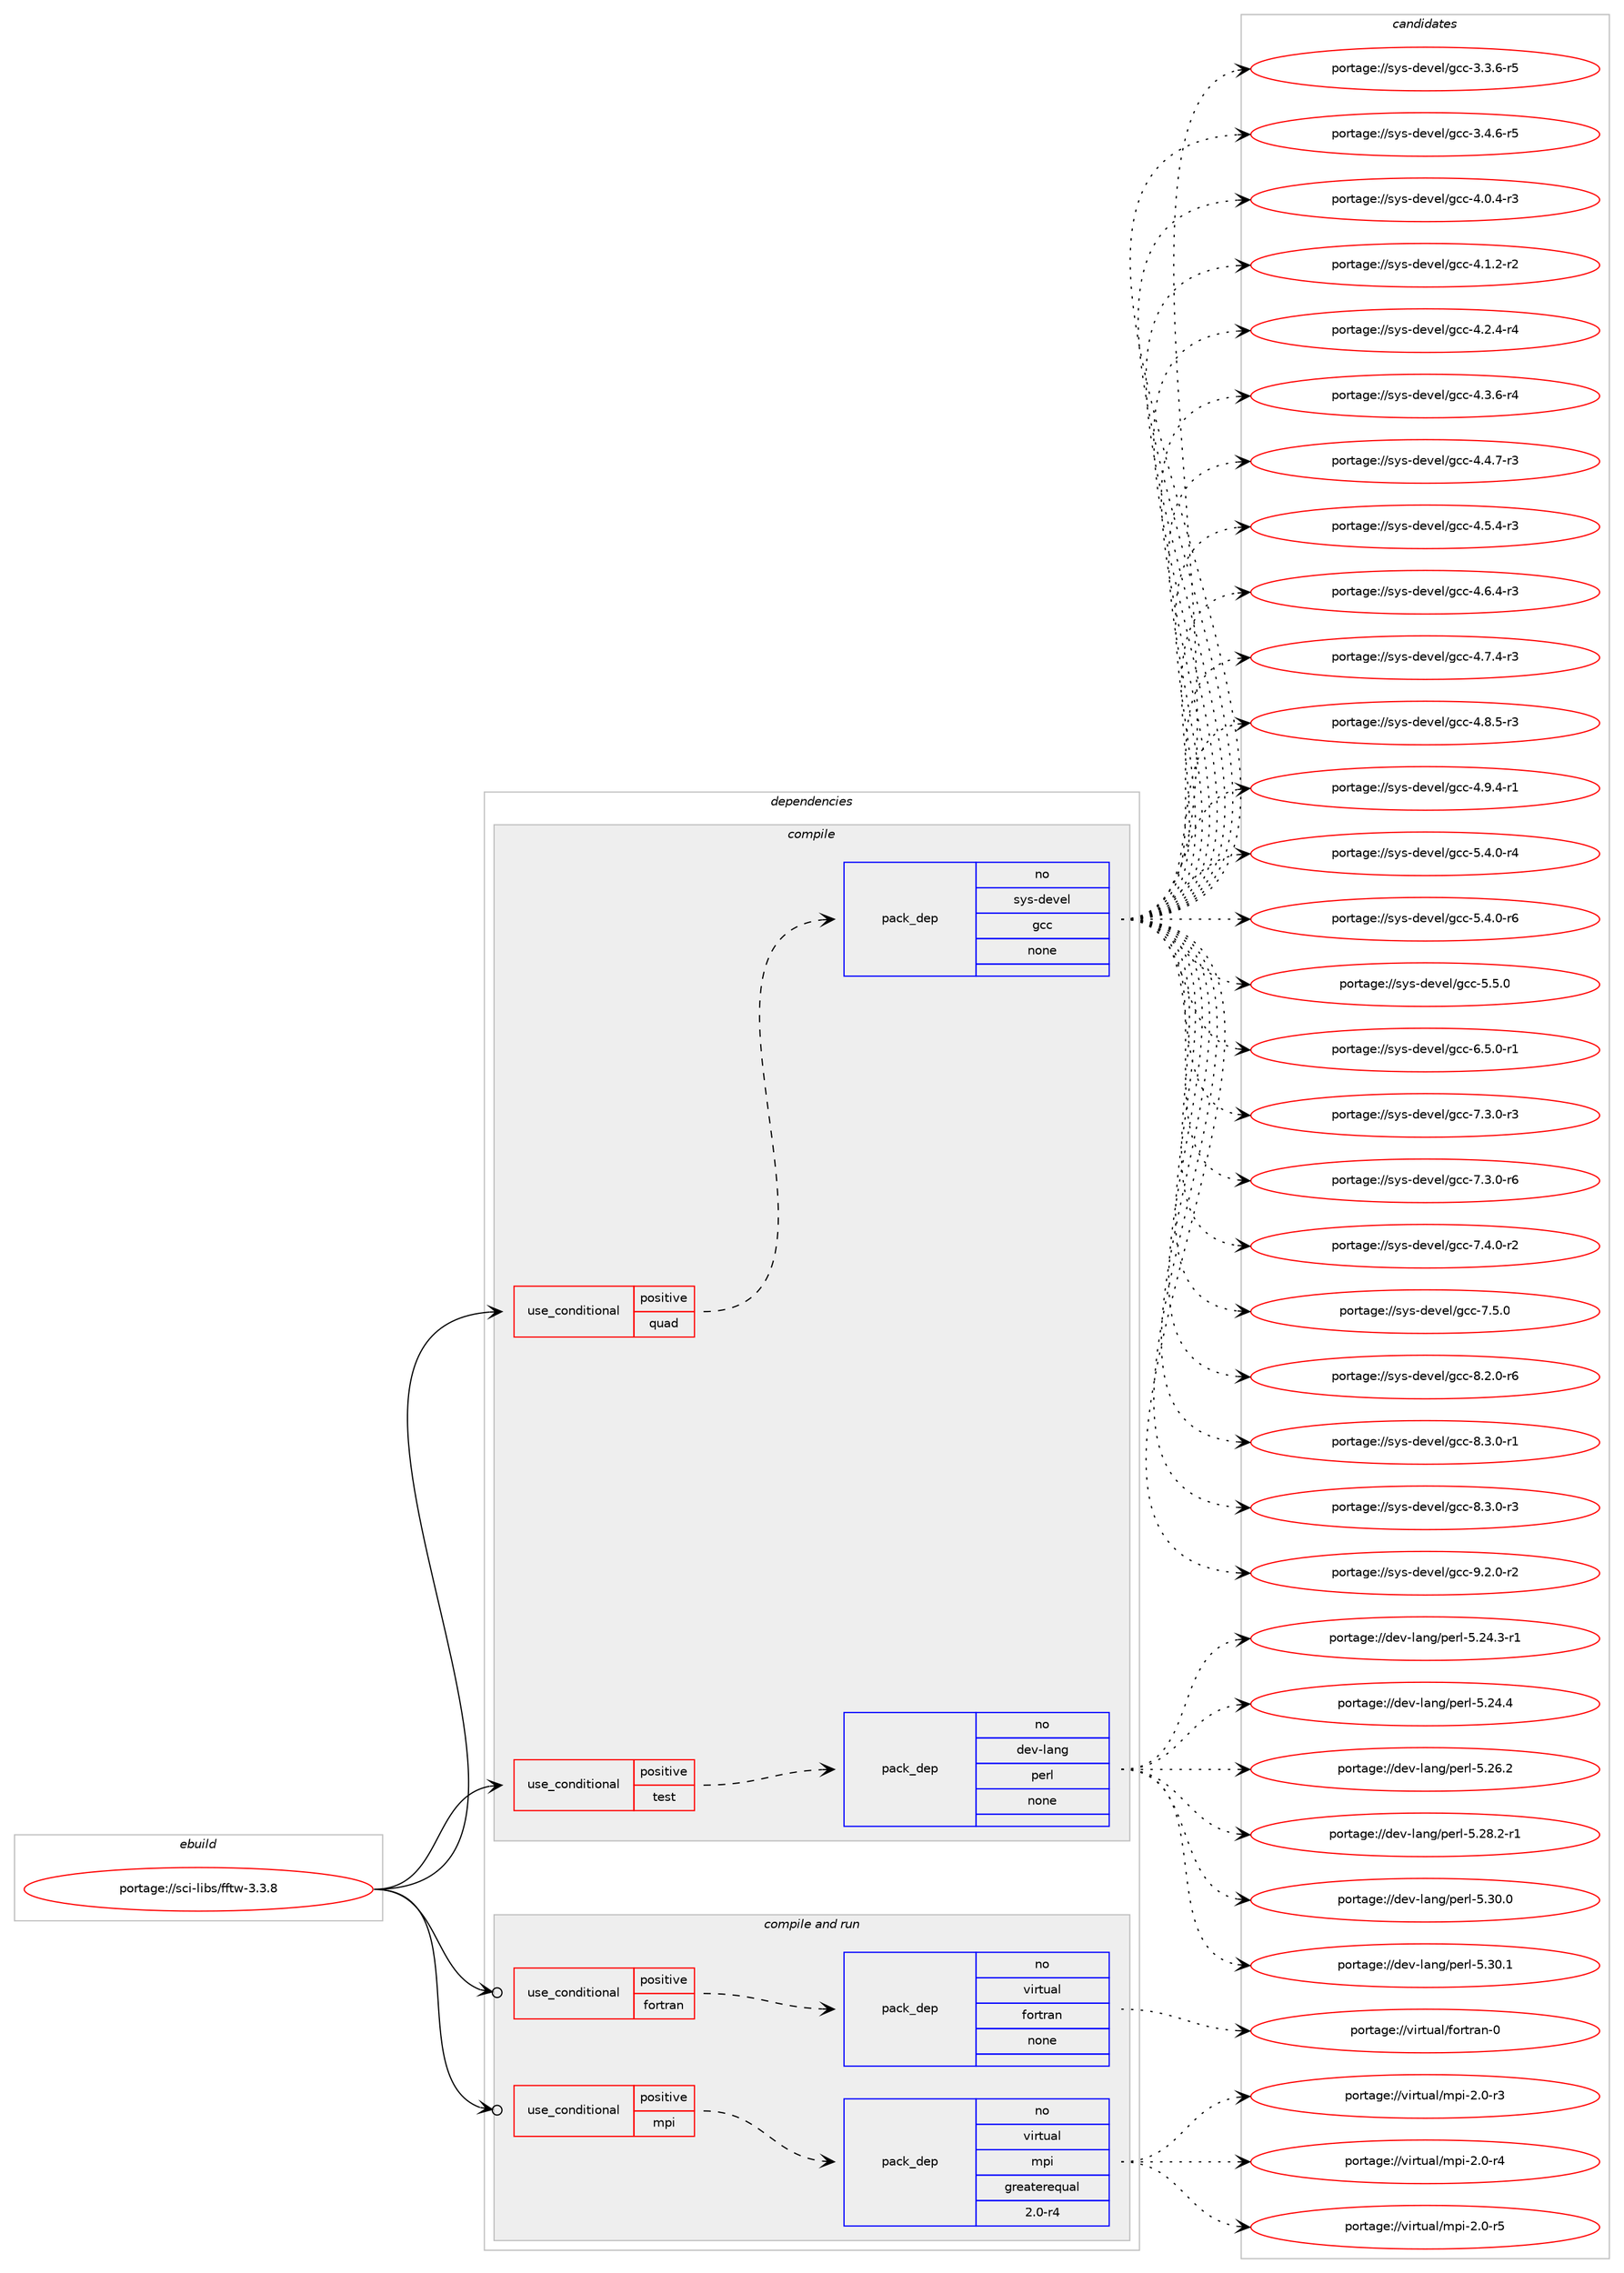 digraph prolog {

# *************
# Graph options
# *************

newrank=true;
concentrate=true;
compound=true;
graph [rankdir=LR,fontname=Helvetica,fontsize=10,ranksep=1.5];#, ranksep=2.5, nodesep=0.2];
edge  [arrowhead=vee];
node  [fontname=Helvetica,fontsize=10];

# **********
# The ebuild
# **********

subgraph cluster_leftcol {
color=gray;
rank=same;
label=<<i>ebuild</i>>;
id [label="portage://sci-libs/fftw-3.3.8", color=red, width=4, href="../sci-libs/fftw-3.3.8.svg"];
}

# ****************
# The dependencies
# ****************

subgraph cluster_midcol {
color=gray;
label=<<i>dependencies</i>>;
subgraph cluster_compile {
fillcolor="#eeeeee";
style=filled;
label=<<i>compile</i>>;
subgraph cond96442 {
dependency389718 [label=<<TABLE BORDER="0" CELLBORDER="1" CELLSPACING="0" CELLPADDING="4"><TR><TD ROWSPAN="3" CELLPADDING="10">use_conditional</TD></TR><TR><TD>positive</TD></TR><TR><TD>quad</TD></TR></TABLE>>, shape=none, color=red];
subgraph pack286668 {
dependency389719 [label=<<TABLE BORDER="0" CELLBORDER="1" CELLSPACING="0" CELLPADDING="4" WIDTH="220"><TR><TD ROWSPAN="6" CELLPADDING="30">pack_dep</TD></TR><TR><TD WIDTH="110">no</TD></TR><TR><TD>sys-devel</TD></TR><TR><TD>gcc</TD></TR><TR><TD>none</TD></TR><TR><TD></TD></TR></TABLE>>, shape=none, color=blue];
}
dependency389718:e -> dependency389719:w [weight=20,style="dashed",arrowhead="vee"];
}
id:e -> dependency389718:w [weight=20,style="solid",arrowhead="vee"];
subgraph cond96443 {
dependency389720 [label=<<TABLE BORDER="0" CELLBORDER="1" CELLSPACING="0" CELLPADDING="4"><TR><TD ROWSPAN="3" CELLPADDING="10">use_conditional</TD></TR><TR><TD>positive</TD></TR><TR><TD>test</TD></TR></TABLE>>, shape=none, color=red];
subgraph pack286669 {
dependency389721 [label=<<TABLE BORDER="0" CELLBORDER="1" CELLSPACING="0" CELLPADDING="4" WIDTH="220"><TR><TD ROWSPAN="6" CELLPADDING="30">pack_dep</TD></TR><TR><TD WIDTH="110">no</TD></TR><TR><TD>dev-lang</TD></TR><TR><TD>perl</TD></TR><TR><TD>none</TD></TR><TR><TD></TD></TR></TABLE>>, shape=none, color=blue];
}
dependency389720:e -> dependency389721:w [weight=20,style="dashed",arrowhead="vee"];
}
id:e -> dependency389720:w [weight=20,style="solid",arrowhead="vee"];
}
subgraph cluster_compileandrun {
fillcolor="#eeeeee";
style=filled;
label=<<i>compile and run</i>>;
subgraph cond96444 {
dependency389722 [label=<<TABLE BORDER="0" CELLBORDER="1" CELLSPACING="0" CELLPADDING="4"><TR><TD ROWSPAN="3" CELLPADDING="10">use_conditional</TD></TR><TR><TD>positive</TD></TR><TR><TD>fortran</TD></TR></TABLE>>, shape=none, color=red];
subgraph pack286670 {
dependency389723 [label=<<TABLE BORDER="0" CELLBORDER="1" CELLSPACING="0" CELLPADDING="4" WIDTH="220"><TR><TD ROWSPAN="6" CELLPADDING="30">pack_dep</TD></TR><TR><TD WIDTH="110">no</TD></TR><TR><TD>virtual</TD></TR><TR><TD>fortran</TD></TR><TR><TD>none</TD></TR><TR><TD></TD></TR></TABLE>>, shape=none, color=blue];
}
dependency389722:e -> dependency389723:w [weight=20,style="dashed",arrowhead="vee"];
}
id:e -> dependency389722:w [weight=20,style="solid",arrowhead="odotvee"];
subgraph cond96445 {
dependency389724 [label=<<TABLE BORDER="0" CELLBORDER="1" CELLSPACING="0" CELLPADDING="4"><TR><TD ROWSPAN="3" CELLPADDING="10">use_conditional</TD></TR><TR><TD>positive</TD></TR><TR><TD>mpi</TD></TR></TABLE>>, shape=none, color=red];
subgraph pack286671 {
dependency389725 [label=<<TABLE BORDER="0" CELLBORDER="1" CELLSPACING="0" CELLPADDING="4" WIDTH="220"><TR><TD ROWSPAN="6" CELLPADDING="30">pack_dep</TD></TR><TR><TD WIDTH="110">no</TD></TR><TR><TD>virtual</TD></TR><TR><TD>mpi</TD></TR><TR><TD>greaterequal</TD></TR><TR><TD>2.0-r4</TD></TR></TABLE>>, shape=none, color=blue];
}
dependency389724:e -> dependency389725:w [weight=20,style="dashed",arrowhead="vee"];
}
id:e -> dependency389724:w [weight=20,style="solid",arrowhead="odotvee"];
}
subgraph cluster_run {
fillcolor="#eeeeee";
style=filled;
label=<<i>run</i>>;
}
}

# **************
# The candidates
# **************

subgraph cluster_choices {
rank=same;
color=gray;
label=<<i>candidates</i>>;

subgraph choice286668 {
color=black;
nodesep=1;
choiceportage115121115451001011181011084710399994551465146544511453 [label="portage://sys-devel/gcc-3.3.6-r5", color=red, width=4,href="../sys-devel/gcc-3.3.6-r5.svg"];
choiceportage115121115451001011181011084710399994551465246544511453 [label="portage://sys-devel/gcc-3.4.6-r5", color=red, width=4,href="../sys-devel/gcc-3.4.6-r5.svg"];
choiceportage115121115451001011181011084710399994552464846524511451 [label="portage://sys-devel/gcc-4.0.4-r3", color=red, width=4,href="../sys-devel/gcc-4.0.4-r3.svg"];
choiceportage115121115451001011181011084710399994552464946504511450 [label="portage://sys-devel/gcc-4.1.2-r2", color=red, width=4,href="../sys-devel/gcc-4.1.2-r2.svg"];
choiceportage115121115451001011181011084710399994552465046524511452 [label="portage://sys-devel/gcc-4.2.4-r4", color=red, width=4,href="../sys-devel/gcc-4.2.4-r4.svg"];
choiceportage115121115451001011181011084710399994552465146544511452 [label="portage://sys-devel/gcc-4.3.6-r4", color=red, width=4,href="../sys-devel/gcc-4.3.6-r4.svg"];
choiceportage115121115451001011181011084710399994552465246554511451 [label="portage://sys-devel/gcc-4.4.7-r3", color=red, width=4,href="../sys-devel/gcc-4.4.7-r3.svg"];
choiceportage115121115451001011181011084710399994552465346524511451 [label="portage://sys-devel/gcc-4.5.4-r3", color=red, width=4,href="../sys-devel/gcc-4.5.4-r3.svg"];
choiceportage115121115451001011181011084710399994552465446524511451 [label="portage://sys-devel/gcc-4.6.4-r3", color=red, width=4,href="../sys-devel/gcc-4.6.4-r3.svg"];
choiceportage115121115451001011181011084710399994552465546524511451 [label="portage://sys-devel/gcc-4.7.4-r3", color=red, width=4,href="../sys-devel/gcc-4.7.4-r3.svg"];
choiceportage115121115451001011181011084710399994552465646534511451 [label="portage://sys-devel/gcc-4.8.5-r3", color=red, width=4,href="../sys-devel/gcc-4.8.5-r3.svg"];
choiceportage115121115451001011181011084710399994552465746524511449 [label="portage://sys-devel/gcc-4.9.4-r1", color=red, width=4,href="../sys-devel/gcc-4.9.4-r1.svg"];
choiceportage115121115451001011181011084710399994553465246484511452 [label="portage://sys-devel/gcc-5.4.0-r4", color=red, width=4,href="../sys-devel/gcc-5.4.0-r4.svg"];
choiceportage115121115451001011181011084710399994553465246484511454 [label="portage://sys-devel/gcc-5.4.0-r6", color=red, width=4,href="../sys-devel/gcc-5.4.0-r6.svg"];
choiceportage11512111545100101118101108471039999455346534648 [label="portage://sys-devel/gcc-5.5.0", color=red, width=4,href="../sys-devel/gcc-5.5.0.svg"];
choiceportage115121115451001011181011084710399994554465346484511449 [label="portage://sys-devel/gcc-6.5.0-r1", color=red, width=4,href="../sys-devel/gcc-6.5.0-r1.svg"];
choiceportage115121115451001011181011084710399994555465146484511451 [label="portage://sys-devel/gcc-7.3.0-r3", color=red, width=4,href="../sys-devel/gcc-7.3.0-r3.svg"];
choiceportage115121115451001011181011084710399994555465146484511454 [label="portage://sys-devel/gcc-7.3.0-r6", color=red, width=4,href="../sys-devel/gcc-7.3.0-r6.svg"];
choiceportage115121115451001011181011084710399994555465246484511450 [label="portage://sys-devel/gcc-7.4.0-r2", color=red, width=4,href="../sys-devel/gcc-7.4.0-r2.svg"];
choiceportage11512111545100101118101108471039999455546534648 [label="portage://sys-devel/gcc-7.5.0", color=red, width=4,href="../sys-devel/gcc-7.5.0.svg"];
choiceportage115121115451001011181011084710399994556465046484511454 [label="portage://sys-devel/gcc-8.2.0-r6", color=red, width=4,href="../sys-devel/gcc-8.2.0-r6.svg"];
choiceportage115121115451001011181011084710399994556465146484511449 [label="portage://sys-devel/gcc-8.3.0-r1", color=red, width=4,href="../sys-devel/gcc-8.3.0-r1.svg"];
choiceportage115121115451001011181011084710399994556465146484511451 [label="portage://sys-devel/gcc-8.3.0-r3", color=red, width=4,href="../sys-devel/gcc-8.3.0-r3.svg"];
choiceportage115121115451001011181011084710399994557465046484511450 [label="portage://sys-devel/gcc-9.2.0-r2", color=red, width=4,href="../sys-devel/gcc-9.2.0-r2.svg"];
dependency389719:e -> choiceportage115121115451001011181011084710399994551465146544511453:w [style=dotted,weight="100"];
dependency389719:e -> choiceportage115121115451001011181011084710399994551465246544511453:w [style=dotted,weight="100"];
dependency389719:e -> choiceportage115121115451001011181011084710399994552464846524511451:w [style=dotted,weight="100"];
dependency389719:e -> choiceportage115121115451001011181011084710399994552464946504511450:w [style=dotted,weight="100"];
dependency389719:e -> choiceportage115121115451001011181011084710399994552465046524511452:w [style=dotted,weight="100"];
dependency389719:e -> choiceportage115121115451001011181011084710399994552465146544511452:w [style=dotted,weight="100"];
dependency389719:e -> choiceportage115121115451001011181011084710399994552465246554511451:w [style=dotted,weight="100"];
dependency389719:e -> choiceportage115121115451001011181011084710399994552465346524511451:w [style=dotted,weight="100"];
dependency389719:e -> choiceportage115121115451001011181011084710399994552465446524511451:w [style=dotted,weight="100"];
dependency389719:e -> choiceportage115121115451001011181011084710399994552465546524511451:w [style=dotted,weight="100"];
dependency389719:e -> choiceportage115121115451001011181011084710399994552465646534511451:w [style=dotted,weight="100"];
dependency389719:e -> choiceportage115121115451001011181011084710399994552465746524511449:w [style=dotted,weight="100"];
dependency389719:e -> choiceportage115121115451001011181011084710399994553465246484511452:w [style=dotted,weight="100"];
dependency389719:e -> choiceportage115121115451001011181011084710399994553465246484511454:w [style=dotted,weight="100"];
dependency389719:e -> choiceportage11512111545100101118101108471039999455346534648:w [style=dotted,weight="100"];
dependency389719:e -> choiceportage115121115451001011181011084710399994554465346484511449:w [style=dotted,weight="100"];
dependency389719:e -> choiceportage115121115451001011181011084710399994555465146484511451:w [style=dotted,weight="100"];
dependency389719:e -> choiceportage115121115451001011181011084710399994555465146484511454:w [style=dotted,weight="100"];
dependency389719:e -> choiceportage115121115451001011181011084710399994555465246484511450:w [style=dotted,weight="100"];
dependency389719:e -> choiceportage11512111545100101118101108471039999455546534648:w [style=dotted,weight="100"];
dependency389719:e -> choiceportage115121115451001011181011084710399994556465046484511454:w [style=dotted,weight="100"];
dependency389719:e -> choiceportage115121115451001011181011084710399994556465146484511449:w [style=dotted,weight="100"];
dependency389719:e -> choiceportage115121115451001011181011084710399994556465146484511451:w [style=dotted,weight="100"];
dependency389719:e -> choiceportage115121115451001011181011084710399994557465046484511450:w [style=dotted,weight="100"];
}
subgraph choice286669 {
color=black;
nodesep=1;
choiceportage100101118451089711010347112101114108455346505246514511449 [label="portage://dev-lang/perl-5.24.3-r1", color=red, width=4,href="../dev-lang/perl-5.24.3-r1.svg"];
choiceportage10010111845108971101034711210111410845534650524652 [label="portage://dev-lang/perl-5.24.4", color=red, width=4,href="../dev-lang/perl-5.24.4.svg"];
choiceportage10010111845108971101034711210111410845534650544650 [label="portage://dev-lang/perl-5.26.2", color=red, width=4,href="../dev-lang/perl-5.26.2.svg"];
choiceportage100101118451089711010347112101114108455346505646504511449 [label="portage://dev-lang/perl-5.28.2-r1", color=red, width=4,href="../dev-lang/perl-5.28.2-r1.svg"];
choiceportage10010111845108971101034711210111410845534651484648 [label="portage://dev-lang/perl-5.30.0", color=red, width=4,href="../dev-lang/perl-5.30.0.svg"];
choiceportage10010111845108971101034711210111410845534651484649 [label="portage://dev-lang/perl-5.30.1", color=red, width=4,href="../dev-lang/perl-5.30.1.svg"];
dependency389721:e -> choiceportage100101118451089711010347112101114108455346505246514511449:w [style=dotted,weight="100"];
dependency389721:e -> choiceportage10010111845108971101034711210111410845534650524652:w [style=dotted,weight="100"];
dependency389721:e -> choiceportage10010111845108971101034711210111410845534650544650:w [style=dotted,weight="100"];
dependency389721:e -> choiceportage100101118451089711010347112101114108455346505646504511449:w [style=dotted,weight="100"];
dependency389721:e -> choiceportage10010111845108971101034711210111410845534651484648:w [style=dotted,weight="100"];
dependency389721:e -> choiceportage10010111845108971101034711210111410845534651484649:w [style=dotted,weight="100"];
}
subgraph choice286670 {
color=black;
nodesep=1;
choiceportage1181051141161179710847102111114116114971104548 [label="portage://virtual/fortran-0", color=red, width=4,href="../virtual/fortran-0.svg"];
dependency389723:e -> choiceportage1181051141161179710847102111114116114971104548:w [style=dotted,weight="100"];
}
subgraph choice286671 {
color=black;
nodesep=1;
choiceportage1181051141161179710847109112105455046484511451 [label="portage://virtual/mpi-2.0-r3", color=red, width=4,href="../virtual/mpi-2.0-r3.svg"];
choiceportage1181051141161179710847109112105455046484511452 [label="portage://virtual/mpi-2.0-r4", color=red, width=4,href="../virtual/mpi-2.0-r4.svg"];
choiceportage1181051141161179710847109112105455046484511453 [label="portage://virtual/mpi-2.0-r5", color=red, width=4,href="../virtual/mpi-2.0-r5.svg"];
dependency389725:e -> choiceportage1181051141161179710847109112105455046484511451:w [style=dotted,weight="100"];
dependency389725:e -> choiceportage1181051141161179710847109112105455046484511452:w [style=dotted,weight="100"];
dependency389725:e -> choiceportage1181051141161179710847109112105455046484511453:w [style=dotted,weight="100"];
}
}

}
